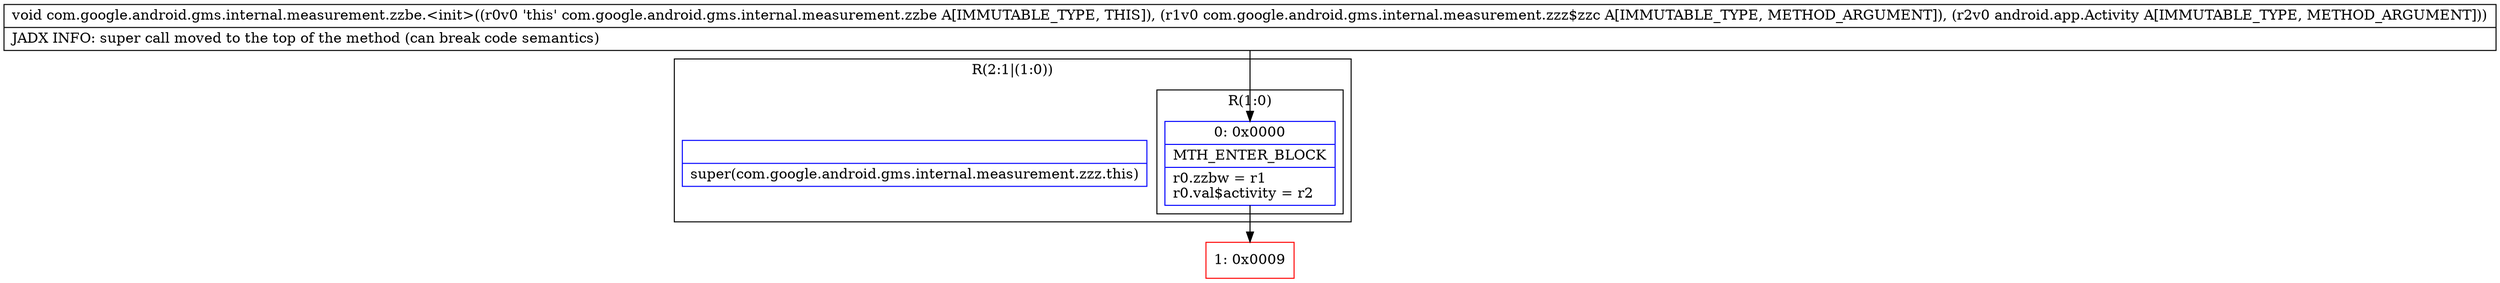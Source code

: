 digraph "CFG forcom.google.android.gms.internal.measurement.zzbe.\<init\>(Lcom\/google\/android\/gms\/internal\/measurement\/zzz$zzc;Landroid\/app\/Activity;)V" {
subgraph cluster_Region_2145060167 {
label = "R(2:1|(1:0))";
node [shape=record,color=blue];
Node_InsnContainer_615032210 [shape=record,label="{|super(com.google.android.gms.internal.measurement.zzz.this)\l}"];
subgraph cluster_Region_1323270311 {
label = "R(1:0)";
node [shape=record,color=blue];
Node_0 [shape=record,label="{0\:\ 0x0000|MTH_ENTER_BLOCK\l|r0.zzbw = r1\lr0.val$activity = r2\l}"];
}
}
Node_1 [shape=record,color=red,label="{1\:\ 0x0009}"];
MethodNode[shape=record,label="{void com.google.android.gms.internal.measurement.zzbe.\<init\>((r0v0 'this' com.google.android.gms.internal.measurement.zzbe A[IMMUTABLE_TYPE, THIS]), (r1v0 com.google.android.gms.internal.measurement.zzz$zzc A[IMMUTABLE_TYPE, METHOD_ARGUMENT]), (r2v0 android.app.Activity A[IMMUTABLE_TYPE, METHOD_ARGUMENT]))  | JADX INFO: super call moved to the top of the method (can break code semantics)\l}"];
MethodNode -> Node_0;
Node_0 -> Node_1;
}

